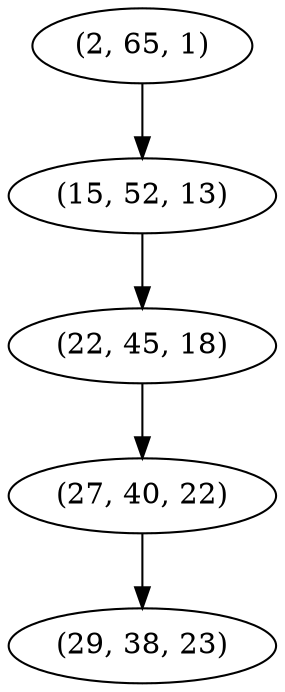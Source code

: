 digraph tree {
    "(2, 65, 1)";
    "(15, 52, 13)";
    "(22, 45, 18)";
    "(27, 40, 22)";
    "(29, 38, 23)";
    "(2, 65, 1)" -> "(15, 52, 13)";
    "(15, 52, 13)" -> "(22, 45, 18)";
    "(22, 45, 18)" -> "(27, 40, 22)";
    "(27, 40, 22)" -> "(29, 38, 23)";
}
